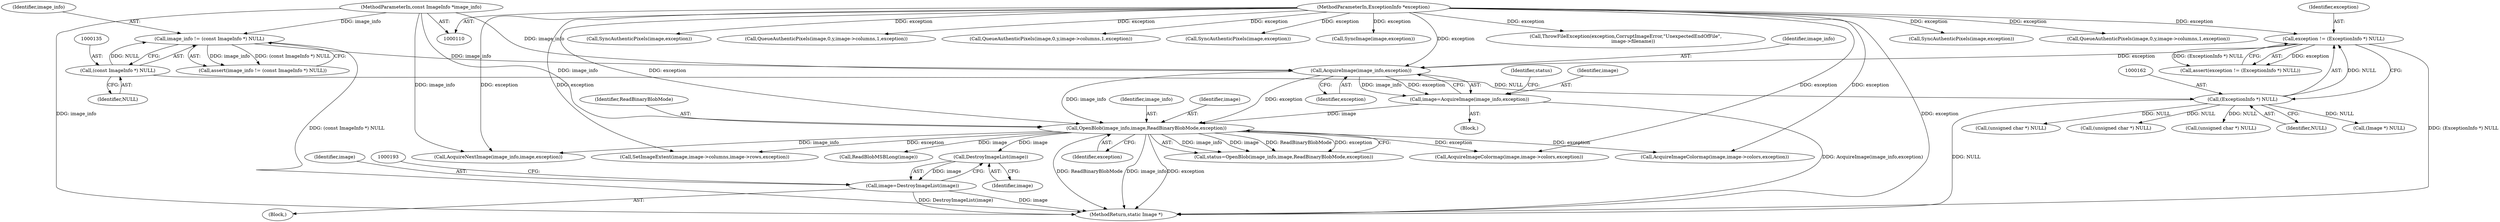 digraph "0_ImageMagick_bd96074b254c6607a0f7731e59f923ad19d5a46d@pointer" {
"1000189" [label="(Call,DestroyImageList(image))"];
"1000177" [label="(Call,OpenBlob(image_info,image,ReadBinaryBlobMode,exception))"];
"1000172" [label="(Call,AcquireImage(image_info,exception))"];
"1000132" [label="(Call,image_info != (const ImageInfo *) NULL)"];
"1000111" [label="(MethodParameterIn,const ImageInfo *image_info)"];
"1000134" [label="(Call,(const ImageInfo *) NULL)"];
"1000159" [label="(Call,exception != (ExceptionInfo *) NULL)"];
"1000112" [label="(MethodParameterIn,ExceptionInfo *exception)"];
"1000161" [label="(Call,(ExceptionInfo *) NULL)"];
"1000170" [label="(Call,image=AcquireImage(image_info,exception))"];
"1000187" [label="(Call,image=DestroyImageList(image))"];
"1001152" [label="(Call,SyncAuthenticPixels(image,exception))"];
"1000175" [label="(Call,status=OpenBlob(image_info,image,ReadBinaryBlobMode,exception))"];
"1001733" [label="(MethodReturn,static Image *)"];
"1000180" [label="(Identifier,ReadBinaryBlobMode)"];
"1000856" [label="(Call,(unsigned char *) NULL)"];
"1000667" [label="(Call,(unsigned char *) NULL)"];
"1000163" [label="(Identifier,NULL)"];
"1000173" [label="(Identifier,image_info)"];
"1000186" [label="(Block,)"];
"1000136" [label="(Identifier,NULL)"];
"1001259" [label="(Call,QueueAuthenticPixels(image,0,y,image->columns,1,exception))"];
"1000170" [label="(Call,image=AcquireImage(image_info,exception))"];
"1000161" [label="(Call,(ExceptionInfo *) NULL)"];
"1000176" [label="(Identifier,status)"];
"1000177" [label="(Call,OpenBlob(image_info,image,ReadBinaryBlobMode,exception))"];
"1000113" [label="(Block,)"];
"1001311" [label="(Call,SyncAuthenticPixels(image,exception))"];
"1000192" [label="(Call,(Image *) NULL)"];
"1000111" [label="(MethodParameterIn,const ImageInfo *image_info)"];
"1000174" [label="(Identifier,exception)"];
"1000160" [label="(Identifier,exception)"];
"1000112" [label="(MethodParameterIn,ExceptionInfo *exception)"];
"1000131" [label="(Call,assert(image_info != (const ImageInfo *) NULL))"];
"1000475" [label="(Call,AcquireImageColormap(image,image->colors,exception))"];
"1000745" [label="(Call,SetImageExtent(image,image->columns,image->rows,exception))"];
"1000133" [label="(Identifier,image_info)"];
"1000134" [label="(Call,(const ImageInfo *) NULL)"];
"1000187" [label="(Call,image=DestroyImageList(image))"];
"1000189" [label="(Call,DestroyImageList(image))"];
"1001424" [label="(Call,QueueAuthenticPixels(image,0,y,image->columns,1,exception))"];
"1000207" [label="(Call,ReadBlobMSBLong(image))"];
"1001683" [label="(Call,AcquireNextImage(image_info,image,exception))"];
"1000178" [label="(Identifier,image_info)"];
"1000132" [label="(Call,image_info != (const ImageInfo *) NULL)"];
"1000158" [label="(Call,assert(exception != (ExceptionInfo *) NULL))"];
"1001019" [label="(Call,QueueAuthenticPixels(image,0,y,image->columns,1,exception))"];
"1001588" [label="(Call,SyncAuthenticPixels(image,exception))"];
"1001626" [label="(Call,SyncImage(image,exception))"];
"1000171" [label="(Identifier,image)"];
"1000188" [label="(Identifier,image)"];
"1000159" [label="(Call,exception != (ExceptionInfo *) NULL)"];
"1001641" [label="(Call,ThrowFileException(exception,CorruptImageError,\"UnexpectedEndOfFile\",\n          image->filename))"];
"1000459" [label="(Call,AcquireImageColormap(image,image->colors,exception))"];
"1000499" [label="(Call,(unsigned char *) NULL)"];
"1000181" [label="(Identifier,exception)"];
"1000179" [label="(Identifier,image)"];
"1000190" [label="(Identifier,image)"];
"1000172" [label="(Call,AcquireImage(image_info,exception))"];
"1000189" -> "1000187"  [label="AST: "];
"1000189" -> "1000190"  [label="CFG: "];
"1000190" -> "1000189"  [label="AST: "];
"1000187" -> "1000189"  [label="CFG: "];
"1000189" -> "1000187"  [label="DDG: image"];
"1000177" -> "1000189"  [label="DDG: image"];
"1000177" -> "1000175"  [label="AST: "];
"1000177" -> "1000181"  [label="CFG: "];
"1000178" -> "1000177"  [label="AST: "];
"1000179" -> "1000177"  [label="AST: "];
"1000180" -> "1000177"  [label="AST: "];
"1000181" -> "1000177"  [label="AST: "];
"1000175" -> "1000177"  [label="CFG: "];
"1000177" -> "1001733"  [label="DDG: image_info"];
"1000177" -> "1001733"  [label="DDG: exception"];
"1000177" -> "1001733"  [label="DDG: ReadBinaryBlobMode"];
"1000177" -> "1000175"  [label="DDG: image_info"];
"1000177" -> "1000175"  [label="DDG: image"];
"1000177" -> "1000175"  [label="DDG: ReadBinaryBlobMode"];
"1000177" -> "1000175"  [label="DDG: exception"];
"1000172" -> "1000177"  [label="DDG: image_info"];
"1000172" -> "1000177"  [label="DDG: exception"];
"1000111" -> "1000177"  [label="DDG: image_info"];
"1000170" -> "1000177"  [label="DDG: image"];
"1000112" -> "1000177"  [label="DDG: exception"];
"1000177" -> "1000207"  [label="DDG: image"];
"1000177" -> "1000459"  [label="DDG: exception"];
"1000177" -> "1000475"  [label="DDG: exception"];
"1000177" -> "1000745"  [label="DDG: exception"];
"1000177" -> "1001683"  [label="DDG: image_info"];
"1000172" -> "1000170"  [label="AST: "];
"1000172" -> "1000174"  [label="CFG: "];
"1000173" -> "1000172"  [label="AST: "];
"1000174" -> "1000172"  [label="AST: "];
"1000170" -> "1000172"  [label="CFG: "];
"1000172" -> "1000170"  [label="DDG: image_info"];
"1000172" -> "1000170"  [label="DDG: exception"];
"1000132" -> "1000172"  [label="DDG: image_info"];
"1000111" -> "1000172"  [label="DDG: image_info"];
"1000159" -> "1000172"  [label="DDG: exception"];
"1000112" -> "1000172"  [label="DDG: exception"];
"1000132" -> "1000131"  [label="AST: "];
"1000132" -> "1000134"  [label="CFG: "];
"1000133" -> "1000132"  [label="AST: "];
"1000134" -> "1000132"  [label="AST: "];
"1000131" -> "1000132"  [label="CFG: "];
"1000132" -> "1001733"  [label="DDG: (const ImageInfo *) NULL"];
"1000132" -> "1000131"  [label="DDG: image_info"];
"1000132" -> "1000131"  [label="DDG: (const ImageInfo *) NULL"];
"1000111" -> "1000132"  [label="DDG: image_info"];
"1000134" -> "1000132"  [label="DDG: NULL"];
"1000111" -> "1000110"  [label="AST: "];
"1000111" -> "1001733"  [label="DDG: image_info"];
"1000111" -> "1001683"  [label="DDG: image_info"];
"1000134" -> "1000136"  [label="CFG: "];
"1000135" -> "1000134"  [label="AST: "];
"1000136" -> "1000134"  [label="AST: "];
"1000134" -> "1000161"  [label="DDG: NULL"];
"1000159" -> "1000158"  [label="AST: "];
"1000159" -> "1000161"  [label="CFG: "];
"1000160" -> "1000159"  [label="AST: "];
"1000161" -> "1000159"  [label="AST: "];
"1000158" -> "1000159"  [label="CFG: "];
"1000159" -> "1001733"  [label="DDG: (ExceptionInfo *) NULL"];
"1000159" -> "1000158"  [label="DDG: exception"];
"1000159" -> "1000158"  [label="DDG: (ExceptionInfo *) NULL"];
"1000112" -> "1000159"  [label="DDG: exception"];
"1000161" -> "1000159"  [label="DDG: NULL"];
"1000112" -> "1000110"  [label="AST: "];
"1000112" -> "1001733"  [label="DDG: exception"];
"1000112" -> "1000459"  [label="DDG: exception"];
"1000112" -> "1000475"  [label="DDG: exception"];
"1000112" -> "1000745"  [label="DDG: exception"];
"1000112" -> "1001019"  [label="DDG: exception"];
"1000112" -> "1001152"  [label="DDG: exception"];
"1000112" -> "1001259"  [label="DDG: exception"];
"1000112" -> "1001311"  [label="DDG: exception"];
"1000112" -> "1001424"  [label="DDG: exception"];
"1000112" -> "1001588"  [label="DDG: exception"];
"1000112" -> "1001626"  [label="DDG: exception"];
"1000112" -> "1001641"  [label="DDG: exception"];
"1000112" -> "1001683"  [label="DDG: exception"];
"1000161" -> "1000163"  [label="CFG: "];
"1000162" -> "1000161"  [label="AST: "];
"1000163" -> "1000161"  [label="AST: "];
"1000161" -> "1001733"  [label="DDG: NULL"];
"1000161" -> "1000192"  [label="DDG: NULL"];
"1000161" -> "1000499"  [label="DDG: NULL"];
"1000161" -> "1000667"  [label="DDG: NULL"];
"1000161" -> "1000856"  [label="DDG: NULL"];
"1000170" -> "1000113"  [label="AST: "];
"1000171" -> "1000170"  [label="AST: "];
"1000176" -> "1000170"  [label="CFG: "];
"1000170" -> "1001733"  [label="DDG: AcquireImage(image_info,exception)"];
"1000187" -> "1000186"  [label="AST: "];
"1000188" -> "1000187"  [label="AST: "];
"1000193" -> "1000187"  [label="CFG: "];
"1000187" -> "1001733"  [label="DDG: image"];
"1000187" -> "1001733"  [label="DDG: DestroyImageList(image)"];
}
